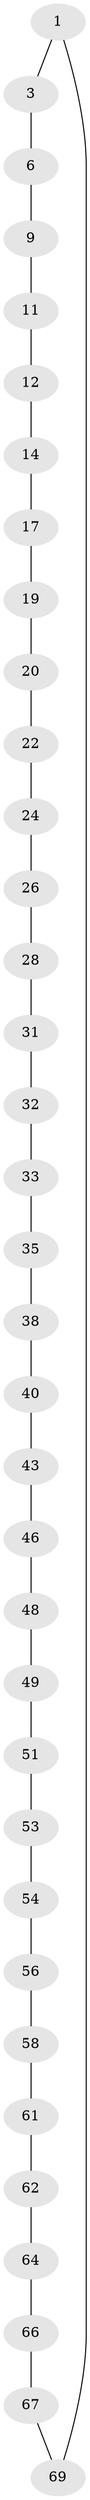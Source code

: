 // original degree distribution, {2: 1.0}
// Generated by graph-tools (version 1.1) at 2025/20/03/04/25 18:20:14]
// undirected, 35 vertices, 35 edges
graph export_dot {
graph [start="1"]
  node [color=gray90,style=filled];
  1 [super="+2"];
  3 [super="+4"];
  6 [super="+7"];
  9 [super="+10"];
  11;
  12 [super="+13"];
  14 [super="+15"];
  17 [super="+18"];
  19;
  20 [super="+21"];
  22 [super="+23"];
  24 [super="+25"];
  26 [super="+27"];
  28 [super="+29"];
  31;
  32;
  33 [super="+34"];
  35 [super="+36"];
  38 [super="+39"];
  40 [super="+41"];
  43 [super="+44"];
  46 [super="+47"];
  48;
  49 [super="+50"];
  51 [super="+52"];
  53;
  54 [super="+55"];
  56 [super="+57"];
  58 [super="+59"];
  61;
  62 [super="+63"];
  64 [super="+65"];
  66;
  67 [super="+68"];
  69 [super="+70"];
  1 -- 3;
  1 -- 69;
  3 -- 6;
  6 -- 9;
  9 -- 11;
  11 -- 12;
  12 -- 14;
  14 -- 17;
  17 -- 19;
  19 -- 20;
  20 -- 22;
  22 -- 24;
  24 -- 26;
  26 -- 28;
  28 -- 31;
  31 -- 32;
  32 -- 33;
  33 -- 35;
  35 -- 38;
  38 -- 40;
  40 -- 43;
  43 -- 46;
  46 -- 48;
  48 -- 49;
  49 -- 51;
  51 -- 53;
  53 -- 54;
  54 -- 56;
  56 -- 58;
  58 -- 61;
  61 -- 62;
  62 -- 64;
  64 -- 66;
  66 -- 67;
  67 -- 69;
}
